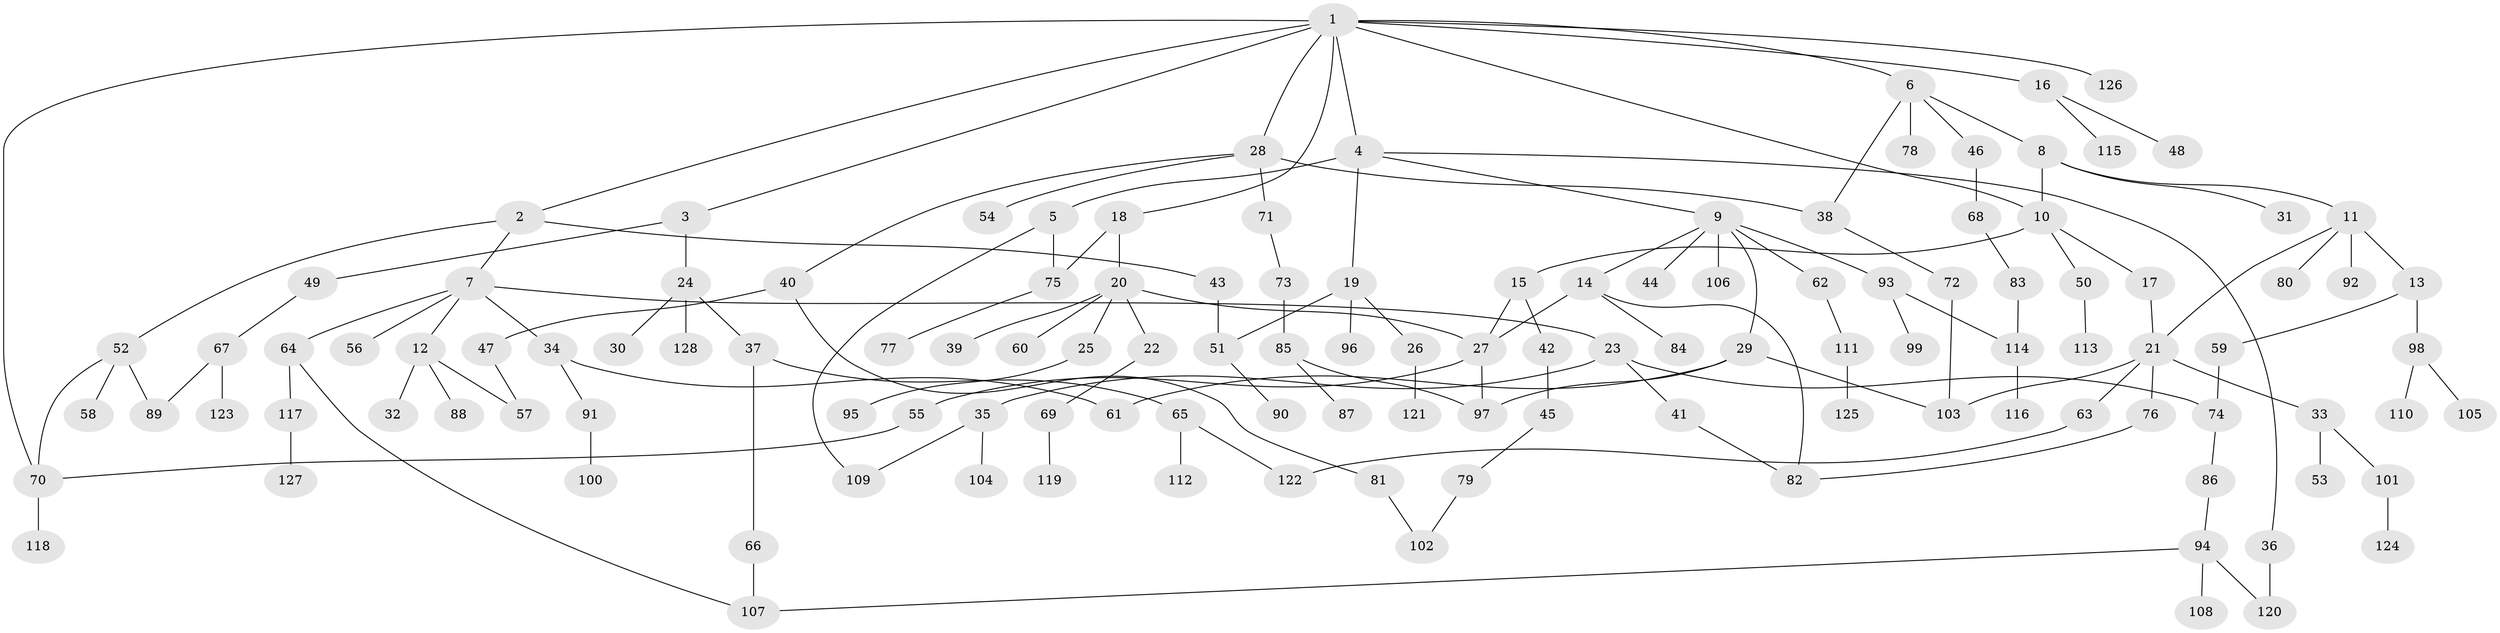 // coarse degree distribution, {13: 0.012048192771084338, 4: 0.060240963855421686, 3: 0.1927710843373494, 5: 0.07228915662650602, 7: 0.03614457831325301, 9: 0.012048192771084338, 2: 0.2289156626506024, 1: 0.37349397590361444, 6: 0.012048192771084338}
// Generated by graph-tools (version 1.1) at 2025/41/03/06/25 10:41:28]
// undirected, 128 vertices, 153 edges
graph export_dot {
graph [start="1"]
  node [color=gray90,style=filled];
  1;
  2;
  3;
  4;
  5;
  6;
  7;
  8;
  9;
  10;
  11;
  12;
  13;
  14;
  15;
  16;
  17;
  18;
  19;
  20;
  21;
  22;
  23;
  24;
  25;
  26;
  27;
  28;
  29;
  30;
  31;
  32;
  33;
  34;
  35;
  36;
  37;
  38;
  39;
  40;
  41;
  42;
  43;
  44;
  45;
  46;
  47;
  48;
  49;
  50;
  51;
  52;
  53;
  54;
  55;
  56;
  57;
  58;
  59;
  60;
  61;
  62;
  63;
  64;
  65;
  66;
  67;
  68;
  69;
  70;
  71;
  72;
  73;
  74;
  75;
  76;
  77;
  78;
  79;
  80;
  81;
  82;
  83;
  84;
  85;
  86;
  87;
  88;
  89;
  90;
  91;
  92;
  93;
  94;
  95;
  96;
  97;
  98;
  99;
  100;
  101;
  102;
  103;
  104;
  105;
  106;
  107;
  108;
  109;
  110;
  111;
  112;
  113;
  114;
  115;
  116;
  117;
  118;
  119;
  120;
  121;
  122;
  123;
  124;
  125;
  126;
  127;
  128;
  1 -- 2;
  1 -- 3;
  1 -- 4;
  1 -- 6;
  1 -- 10;
  1 -- 16;
  1 -- 18;
  1 -- 28;
  1 -- 126;
  1 -- 70;
  2 -- 7;
  2 -- 43;
  2 -- 52;
  3 -- 24;
  3 -- 49;
  4 -- 5;
  4 -- 9;
  4 -- 19;
  4 -- 36;
  5 -- 109;
  5 -- 75;
  6 -- 8;
  6 -- 46;
  6 -- 78;
  6 -- 38;
  7 -- 12;
  7 -- 23;
  7 -- 34;
  7 -- 56;
  7 -- 64;
  8 -- 11;
  8 -- 31;
  8 -- 10;
  9 -- 14;
  9 -- 29;
  9 -- 44;
  9 -- 62;
  9 -- 93;
  9 -- 106;
  10 -- 15;
  10 -- 17;
  10 -- 50;
  11 -- 13;
  11 -- 80;
  11 -- 92;
  11 -- 21;
  12 -- 32;
  12 -- 57;
  12 -- 88;
  13 -- 59;
  13 -- 98;
  14 -- 27;
  14 -- 84;
  14 -- 82;
  15 -- 42;
  15 -- 27;
  16 -- 48;
  16 -- 115;
  17 -- 21;
  18 -- 20;
  18 -- 75;
  19 -- 26;
  19 -- 96;
  19 -- 51;
  20 -- 22;
  20 -- 25;
  20 -- 39;
  20 -- 60;
  20 -- 27;
  21 -- 33;
  21 -- 63;
  21 -- 76;
  21 -- 103;
  22 -- 69;
  23 -- 35;
  23 -- 41;
  23 -- 74;
  24 -- 30;
  24 -- 37;
  24 -- 128;
  25 -- 95;
  26 -- 121;
  27 -- 55;
  27 -- 97;
  28 -- 38;
  28 -- 40;
  28 -- 54;
  28 -- 71;
  29 -- 97;
  29 -- 103;
  29 -- 61;
  33 -- 53;
  33 -- 101;
  34 -- 61;
  34 -- 91;
  35 -- 104;
  35 -- 109;
  36 -- 120;
  37 -- 65;
  37 -- 66;
  38 -- 72;
  40 -- 47;
  40 -- 81;
  41 -- 82;
  42 -- 45;
  43 -- 51;
  45 -- 79;
  46 -- 68;
  47 -- 57;
  49 -- 67;
  50 -- 113;
  51 -- 90;
  52 -- 58;
  52 -- 89;
  52 -- 70;
  55 -- 70;
  59 -- 74;
  62 -- 111;
  63 -- 122;
  64 -- 117;
  64 -- 107;
  65 -- 112;
  65 -- 122;
  66 -- 107;
  67 -- 123;
  67 -- 89;
  68 -- 83;
  69 -- 119;
  70 -- 118;
  71 -- 73;
  72 -- 103;
  73 -- 85;
  74 -- 86;
  75 -- 77;
  76 -- 82;
  79 -- 102;
  81 -- 102;
  83 -- 114;
  85 -- 87;
  85 -- 97;
  86 -- 94;
  91 -- 100;
  93 -- 99;
  93 -- 114;
  94 -- 108;
  94 -- 120;
  94 -- 107;
  98 -- 105;
  98 -- 110;
  101 -- 124;
  111 -- 125;
  114 -- 116;
  117 -- 127;
}
